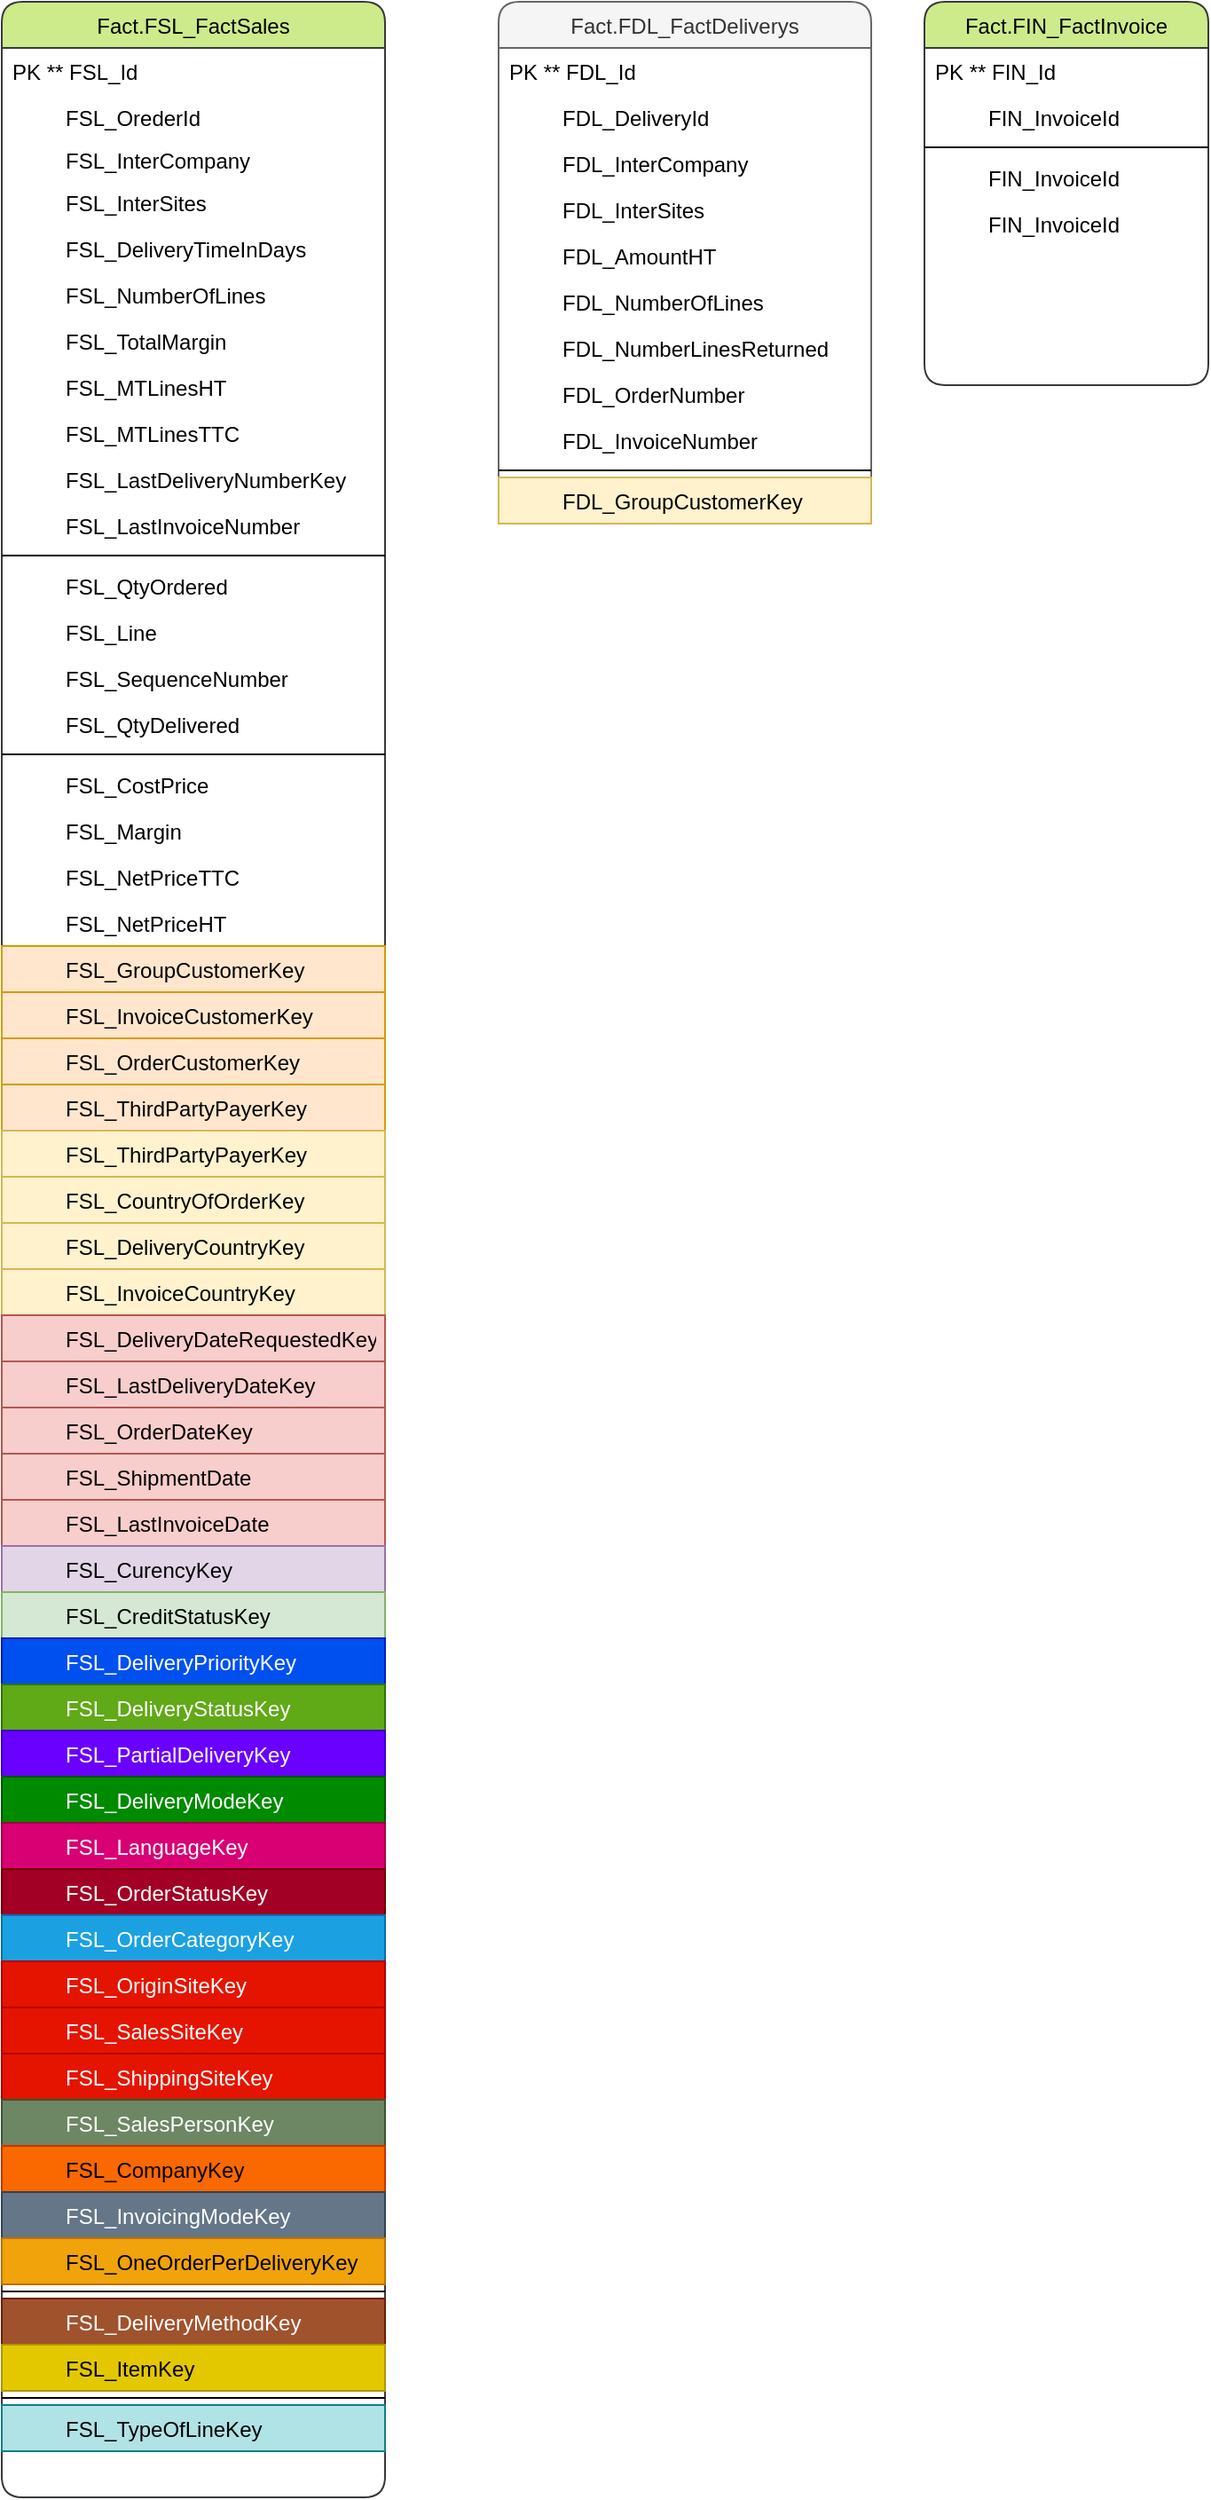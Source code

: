 <mxfile version="21.1.2" type="github">
  <diagram id="C5RBs43oDa-KdzZeNtuy" name="Page-1">
    <mxGraphModel dx="1100" dy="647" grid="1" gridSize="10" guides="0" tooltips="1" connect="1" arrows="1" fold="1" page="1" pageScale="1" pageWidth="827" pageHeight="1169" math="0" shadow="0">
      <root>
        <mxCell id="WIyWlLk6GJQsqaUBKTNV-0" />
        <mxCell id="WIyWlLk6GJQsqaUBKTNV-1" parent="WIyWlLk6GJQsqaUBKTNV-0" />
        <mxCell id="zkfFHV4jXpPFQw0GAbJ--17" value="Fact.FDL_FactDeliverys" style="swimlane;fontStyle=0;align=center;verticalAlign=top;childLayout=stackLayout;horizontal=1;startSize=26;horizontalStack=0;resizeParent=1;resizeLast=0;collapsible=1;marginBottom=0;rounded=1;shadow=0;strokeWidth=1;fillColor=#f5f5f5;strokeColor=#666666;fontColor=#333333;" parent="WIyWlLk6GJQsqaUBKTNV-1" vertex="1">
          <mxGeometry x="550" y="240" width="210" height="294" as="geometry">
            <mxRectangle x="550" y="140" width="160" height="26" as="alternateBounds" />
          </mxGeometry>
        </mxCell>
        <mxCell id="zkfFHV4jXpPFQw0GAbJ--18" value="PK ** FDL_Id" style="text;align=left;verticalAlign=top;spacingLeft=4;spacingRight=4;overflow=hidden;rotatable=0;points=[[0,0.5],[1,0.5]];portConstraint=eastwest;" parent="zkfFHV4jXpPFQw0GAbJ--17" vertex="1">
          <mxGeometry y="26" width="210" height="26" as="geometry" />
        </mxCell>
        <mxCell id="zkfFHV4jXpPFQw0GAbJ--19" value="         FDL_DeliveryId" style="text;align=left;verticalAlign=top;spacingLeft=4;spacingRight=4;overflow=hidden;rotatable=0;points=[[0,0.5],[1,0.5]];portConstraint=eastwest;rounded=0;shadow=0;html=0;" parent="zkfFHV4jXpPFQw0GAbJ--17" vertex="1">
          <mxGeometry y="52" width="210" height="26" as="geometry" />
        </mxCell>
        <mxCell id="yMNnYsmY4ad9jijK5Zf2-22" value="         FDL_InterCompany" style="text;align=left;verticalAlign=top;spacingLeft=4;spacingRight=4;overflow=hidden;rotatable=0;points=[[0,0.5],[1,0.5]];portConstraint=eastwest;rounded=0;shadow=0;html=0;" vertex="1" parent="zkfFHV4jXpPFQw0GAbJ--17">
          <mxGeometry y="78" width="210" height="26" as="geometry" />
        </mxCell>
        <mxCell id="yMNnYsmY4ad9jijK5Zf2-23" value="         FDL_InterSites" style="text;align=left;verticalAlign=top;spacingLeft=4;spacingRight=4;overflow=hidden;rotatable=0;points=[[0,0.5],[1,0.5]];portConstraint=eastwest;rounded=0;shadow=0;html=0;" vertex="1" parent="zkfFHV4jXpPFQw0GAbJ--17">
          <mxGeometry y="104" width="210" height="26" as="geometry" />
        </mxCell>
        <mxCell id="yMNnYsmY4ad9jijK5Zf2-98" value="         FDL_AmountHT" style="text;align=left;verticalAlign=top;spacingLeft=4;spacingRight=4;overflow=hidden;rotatable=0;points=[[0,0.5],[1,0.5]];portConstraint=eastwest;rounded=0;shadow=0;html=0;" vertex="1" parent="zkfFHV4jXpPFQw0GAbJ--17">
          <mxGeometry y="130" width="210" height="26" as="geometry" />
        </mxCell>
        <mxCell id="yMNnYsmY4ad9jijK5Zf2-99" value="         FDL_NumberOfLines" style="text;align=left;verticalAlign=top;spacingLeft=4;spacingRight=4;overflow=hidden;rotatable=0;points=[[0,0.5],[1,0.5]];portConstraint=eastwest;rounded=0;shadow=0;html=0;" vertex="1" parent="zkfFHV4jXpPFQw0GAbJ--17">
          <mxGeometry y="156" width="210" height="26" as="geometry" />
        </mxCell>
        <mxCell id="yMNnYsmY4ad9jijK5Zf2-100" value="         FDL_NumberLinesReturned " style="text;align=left;verticalAlign=top;spacingLeft=4;spacingRight=4;overflow=hidden;rotatable=0;points=[[0,0.5],[1,0.5]];portConstraint=eastwest;rounded=0;shadow=0;html=0;" vertex="1" parent="zkfFHV4jXpPFQw0GAbJ--17">
          <mxGeometry y="182" width="210" height="26" as="geometry" />
        </mxCell>
        <mxCell id="yMNnYsmY4ad9jijK5Zf2-101" value="         FDL_OrderNumber  " style="text;align=left;verticalAlign=top;spacingLeft=4;spacingRight=4;overflow=hidden;rotatable=0;points=[[0,0.5],[1,0.5]];portConstraint=eastwest;rounded=0;shadow=0;html=0;" vertex="1" parent="zkfFHV4jXpPFQw0GAbJ--17">
          <mxGeometry y="208" width="210" height="26" as="geometry" />
        </mxCell>
        <mxCell id="yMNnYsmY4ad9jijK5Zf2-102" value="         FDL_InvoiceNumber  " style="text;align=left;verticalAlign=top;spacingLeft=4;spacingRight=4;overflow=hidden;rotatable=0;points=[[0,0.5],[1,0.5]];portConstraint=eastwest;rounded=0;shadow=0;html=0;" vertex="1" parent="zkfFHV4jXpPFQw0GAbJ--17">
          <mxGeometry y="234" width="210" height="26" as="geometry" />
        </mxCell>
        <mxCell id="zkfFHV4jXpPFQw0GAbJ--23" value="" style="line;html=1;strokeWidth=1;align=left;verticalAlign=middle;spacingTop=-1;spacingLeft=3;spacingRight=3;rotatable=0;labelPosition=right;points=[];portConstraint=eastwest;" parent="zkfFHV4jXpPFQw0GAbJ--17" vertex="1">
          <mxGeometry y="260" width="210" height="8" as="geometry" />
        </mxCell>
        <mxCell id="yMNnYsmY4ad9jijK5Zf2-103" value="         FDL_GroupCustomerKey  " style="text;align=left;verticalAlign=top;spacingLeft=4;spacingRight=4;overflow=hidden;rotatable=0;points=[[0,0.5],[1,0.5]];portConstraint=eastwest;rounded=0;shadow=0;html=0;fillColor=#fff2cc;strokeColor=#d6b656;movable=0;resizable=0;deletable=0;editable=0;locked=1;connectable=0;" vertex="1" parent="zkfFHV4jXpPFQw0GAbJ--17">
          <mxGeometry y="268" width="210" height="26" as="geometry" />
        </mxCell>
        <mxCell id="yMNnYsmY4ad9jijK5Zf2-24" value="Fact.FIN_FactInvoice" style="swimlane;fontStyle=0;align=center;verticalAlign=top;childLayout=stackLayout;horizontal=1;startSize=26;horizontalStack=0;resizeParent=1;resizeLast=0;collapsible=1;marginBottom=0;rounded=1;shadow=0;strokeWidth=1;fillColor=#cdeb8b;strokeColor=#36393d;" vertex="1" parent="WIyWlLk6GJQsqaUBKTNV-1">
          <mxGeometry x="790" y="240" width="160" height="216" as="geometry">
            <mxRectangle x="550" y="140" width="160" height="26" as="alternateBounds" />
          </mxGeometry>
        </mxCell>
        <mxCell id="yMNnYsmY4ad9jijK5Zf2-25" value="PK ** FIN_Id" style="text;align=left;verticalAlign=top;spacingLeft=4;spacingRight=4;overflow=hidden;rotatable=0;points=[[0,0.5],[1,0.5]];portConstraint=eastwest;" vertex="1" parent="yMNnYsmY4ad9jijK5Zf2-24">
          <mxGeometry y="26" width="160" height="26" as="geometry" />
        </mxCell>
        <mxCell id="yMNnYsmY4ad9jijK5Zf2-26" value="         FIN_InvoiceId" style="text;align=left;verticalAlign=top;spacingLeft=4;spacingRight=4;overflow=hidden;rotatable=0;points=[[0,0.5],[1,0.5]];portConstraint=eastwest;rounded=0;shadow=0;html=0;" vertex="1" parent="yMNnYsmY4ad9jijK5Zf2-24">
          <mxGeometry y="52" width="160" height="26" as="geometry" />
        </mxCell>
        <mxCell id="yMNnYsmY4ad9jijK5Zf2-27" value="" style="line;html=1;strokeWidth=1;align=left;verticalAlign=middle;spacingTop=-1;spacingLeft=3;spacingRight=3;rotatable=0;labelPosition=right;points=[];portConstraint=eastwest;" vertex="1" parent="yMNnYsmY4ad9jijK5Zf2-24">
          <mxGeometry y="78" width="160" height="8" as="geometry" />
        </mxCell>
        <mxCell id="yMNnYsmY4ad9jijK5Zf2-30" value="         FIN_InvoiceId" style="text;align=left;verticalAlign=top;spacingLeft=4;spacingRight=4;overflow=hidden;rotatable=0;points=[[0,0.5],[1,0.5]];portConstraint=eastwest;rounded=0;shadow=0;html=0;" vertex="1" parent="yMNnYsmY4ad9jijK5Zf2-24">
          <mxGeometry y="86" width="160" height="26" as="geometry" />
        </mxCell>
        <mxCell id="yMNnYsmY4ad9jijK5Zf2-31" value="         FIN_InvoiceId" style="text;align=left;verticalAlign=top;spacingLeft=4;spacingRight=4;overflow=hidden;rotatable=0;points=[[0,0.5],[1,0.5]];portConstraint=eastwest;rounded=0;shadow=0;html=0;" vertex="1" parent="yMNnYsmY4ad9jijK5Zf2-24">
          <mxGeometry y="112" width="160" height="26" as="geometry" />
        </mxCell>
        <mxCell id="yMNnYsmY4ad9jijK5Zf2-32" value="Fact.FSL_FactSales" style="swimlane;fontStyle=0;align=center;verticalAlign=top;childLayout=stackLayout;horizontal=1;startSize=26;horizontalStack=0;resizeParent=1;resizeLast=0;collapsible=1;marginBottom=0;rounded=1;shadow=0;strokeWidth=1;fillStyle=auto;fillColor=#cdeb8b;strokeColor=#36393d;" vertex="1" parent="WIyWlLk6GJQsqaUBKTNV-1">
          <mxGeometry x="270" y="240" width="216" height="1406" as="geometry">
            <mxRectangle x="550" y="140" width="160" height="26" as="alternateBounds" />
          </mxGeometry>
        </mxCell>
        <mxCell id="yMNnYsmY4ad9jijK5Zf2-33" value="PK ** FSL_Id" style="text;align=left;verticalAlign=top;spacingLeft=4;spacingRight=4;overflow=hidden;rotatable=0;points=[[0,0.5],[1,0.5]];portConstraint=eastwest;" vertex="1" parent="yMNnYsmY4ad9jijK5Zf2-32">
          <mxGeometry y="26" width="216" height="26" as="geometry" />
        </mxCell>
        <mxCell id="yMNnYsmY4ad9jijK5Zf2-96" value="         FSL_OrederId" style="text;align=left;verticalAlign=top;spacingLeft=4;spacingRight=4;overflow=hidden;rotatable=0;points=[[0,0.5],[1,0.5]];portConstraint=eastwest;rounded=0;shadow=0;html=0;" vertex="1" parent="yMNnYsmY4ad9jijK5Zf2-32">
          <mxGeometry y="52" width="216" height="24" as="geometry" />
        </mxCell>
        <mxCell id="yMNnYsmY4ad9jijK5Zf2-38" value="         FSL_InterCompany" style="text;align=left;verticalAlign=top;spacingLeft=4;spacingRight=4;overflow=hidden;rotatable=0;points=[[0,0.5],[1,0.5]];portConstraint=eastwest;rounded=0;shadow=0;html=0;" vertex="1" parent="yMNnYsmY4ad9jijK5Zf2-32">
          <mxGeometry y="76" width="216" height="24" as="geometry" />
        </mxCell>
        <mxCell id="yMNnYsmY4ad9jijK5Zf2-39" value="         FSL_InterSites" style="text;align=left;verticalAlign=top;spacingLeft=4;spacingRight=4;overflow=hidden;rotatable=0;points=[[0,0.5],[1,0.5]];portConstraint=eastwest;rounded=0;shadow=0;html=0;" vertex="1" parent="yMNnYsmY4ad9jijK5Zf2-32">
          <mxGeometry y="100" width="216" height="26" as="geometry" />
        </mxCell>
        <mxCell id="yMNnYsmY4ad9jijK5Zf2-40" value="         FSL_DeliveryTimeInDays" style="text;align=left;verticalAlign=top;spacingLeft=4;spacingRight=4;overflow=hidden;rotatable=0;points=[[0,0.5],[1,0.5]];portConstraint=eastwest;rounded=0;shadow=0;html=0;" vertex="1" parent="yMNnYsmY4ad9jijK5Zf2-32">
          <mxGeometry y="126" width="216" height="26" as="geometry" />
        </mxCell>
        <mxCell id="yMNnYsmY4ad9jijK5Zf2-42" value="         FSL_NumberOfLines" style="text;align=left;verticalAlign=top;spacingLeft=4;spacingRight=4;overflow=hidden;rotatable=0;points=[[0,0.5],[1,0.5]];portConstraint=eastwest;rounded=0;shadow=0;html=0;" vertex="1" parent="yMNnYsmY4ad9jijK5Zf2-32">
          <mxGeometry y="152" width="216" height="26" as="geometry" />
        </mxCell>
        <mxCell id="yMNnYsmY4ad9jijK5Zf2-43" value="         FSL_TotalMargin" style="text;align=left;verticalAlign=top;spacingLeft=4;spacingRight=4;overflow=hidden;rotatable=0;points=[[0,0.5],[1,0.5]];portConstraint=eastwest;rounded=0;shadow=0;html=0;" vertex="1" parent="yMNnYsmY4ad9jijK5Zf2-32">
          <mxGeometry y="178" width="216" height="26" as="geometry" />
        </mxCell>
        <mxCell id="yMNnYsmY4ad9jijK5Zf2-44" value="         FSL_MTLinesHT" style="text;align=left;verticalAlign=top;spacingLeft=4;spacingRight=4;overflow=hidden;rotatable=0;points=[[0,0.5],[1,0.5]];portConstraint=eastwest;rounded=0;shadow=0;html=0;" vertex="1" parent="yMNnYsmY4ad9jijK5Zf2-32">
          <mxGeometry y="204" width="216" height="26" as="geometry" />
        </mxCell>
        <mxCell id="yMNnYsmY4ad9jijK5Zf2-45" value="         FSL_MTLinesTTC" style="text;align=left;verticalAlign=top;spacingLeft=4;spacingRight=4;overflow=hidden;rotatable=0;points=[[0,0.5],[1,0.5]];portConstraint=eastwest;rounded=0;shadow=0;html=0;" vertex="1" parent="yMNnYsmY4ad9jijK5Zf2-32">
          <mxGeometry y="230" width="216" height="26" as="geometry" />
        </mxCell>
        <mxCell id="yMNnYsmY4ad9jijK5Zf2-66" value="         FSL_LastDeliveryNumberKey" style="text;align=left;verticalAlign=top;spacingLeft=4;spacingRight=4;overflow=hidden;rotatable=0;points=[[0,0.5],[1,0.5]];portConstraint=eastwest;rounded=0;shadow=0;html=0;" vertex="1" parent="yMNnYsmY4ad9jijK5Zf2-32">
          <mxGeometry y="256" width="216" height="26" as="geometry" />
        </mxCell>
        <mxCell id="yMNnYsmY4ad9jijK5Zf2-78" value="         FSL_LastInvoiceNumber" style="text;align=left;verticalAlign=top;spacingLeft=4;spacingRight=4;overflow=hidden;rotatable=0;points=[[0,0.5],[1,0.5]];portConstraint=eastwest;rounded=0;shadow=0;html=0;" vertex="1" parent="yMNnYsmY4ad9jijK5Zf2-32">
          <mxGeometry y="282" width="216" height="26" as="geometry" />
        </mxCell>
        <mxCell id="yMNnYsmY4ad9jijK5Zf2-35" value="" style="line;html=1;strokeWidth=1;align=left;verticalAlign=middle;spacingTop=-1;spacingLeft=3;spacingRight=3;rotatable=0;labelPosition=right;points=[];portConstraint=eastwest;" vertex="1" parent="yMNnYsmY4ad9jijK5Zf2-32">
          <mxGeometry y="308" width="216" height="8" as="geometry" />
        </mxCell>
        <mxCell id="yMNnYsmY4ad9jijK5Zf2-80" value="         FSL_QtyOrdered " style="text;align=left;verticalAlign=top;spacingLeft=4;spacingRight=4;overflow=hidden;rotatable=0;points=[[0,0.5],[1,0.5]];portConstraint=eastwest;rounded=0;shadow=0;html=0;" vertex="1" parent="yMNnYsmY4ad9jijK5Zf2-32">
          <mxGeometry y="316" width="216" height="26" as="geometry" />
        </mxCell>
        <mxCell id="yMNnYsmY4ad9jijK5Zf2-84" value="         FSL_Line " style="text;align=left;verticalAlign=top;spacingLeft=4;spacingRight=4;overflow=hidden;rotatable=0;points=[[0,0.5],[1,0.5]];portConstraint=eastwest;rounded=0;shadow=0;html=0;" vertex="1" parent="yMNnYsmY4ad9jijK5Zf2-32">
          <mxGeometry y="342" width="216" height="26" as="geometry" />
        </mxCell>
        <mxCell id="yMNnYsmY4ad9jijK5Zf2-85" value="         FSL_SequenceNumber " style="text;align=left;verticalAlign=top;spacingLeft=4;spacingRight=4;overflow=hidden;rotatable=0;points=[[0,0.5],[1,0.5]];portConstraint=eastwest;rounded=0;shadow=0;html=0;" vertex="1" parent="yMNnYsmY4ad9jijK5Zf2-32">
          <mxGeometry y="368" width="216" height="26" as="geometry" />
        </mxCell>
        <mxCell id="yMNnYsmY4ad9jijK5Zf2-86" value="         FSL_QtyDelivered " style="text;align=left;verticalAlign=top;spacingLeft=4;spacingRight=4;overflow=hidden;rotatable=0;points=[[0,0.5],[1,0.5]];portConstraint=eastwest;rounded=0;shadow=0;html=0;" vertex="1" parent="yMNnYsmY4ad9jijK5Zf2-32">
          <mxGeometry y="394" width="216" height="26" as="geometry" />
        </mxCell>
        <mxCell id="yMNnYsmY4ad9jijK5Zf2-89" value="" style="line;html=1;strokeWidth=1;align=left;verticalAlign=middle;spacingTop=-1;spacingLeft=3;spacingRight=3;rotatable=0;labelPosition=right;points=[];portConstraint=eastwest;" vertex="1" parent="yMNnYsmY4ad9jijK5Zf2-32">
          <mxGeometry y="420" width="216" height="8" as="geometry" />
        </mxCell>
        <mxCell id="yMNnYsmY4ad9jijK5Zf2-90" value="         FSL_CostPrice " style="text;align=left;verticalAlign=top;spacingLeft=4;spacingRight=4;overflow=hidden;rotatable=0;points=[[0,0.5],[1,0.5]];portConstraint=eastwest;rounded=0;shadow=0;html=0;" vertex="1" parent="yMNnYsmY4ad9jijK5Zf2-32">
          <mxGeometry y="428" width="216" height="26" as="geometry" />
        </mxCell>
        <mxCell id="yMNnYsmY4ad9jijK5Zf2-91" value="         FSL_Margin" style="text;align=left;verticalAlign=top;spacingLeft=4;spacingRight=4;overflow=hidden;rotatable=0;points=[[0,0.5],[1,0.5]];portConstraint=eastwest;rounded=0;shadow=0;html=0;" vertex="1" parent="yMNnYsmY4ad9jijK5Zf2-32">
          <mxGeometry y="454" width="216" height="26" as="geometry" />
        </mxCell>
        <mxCell id="yMNnYsmY4ad9jijK5Zf2-92" value="         FSL_NetPriceTTC " style="text;align=left;verticalAlign=top;spacingLeft=4;spacingRight=4;overflow=hidden;rotatable=0;points=[[0,0.5],[1,0.5]];portConstraint=eastwest;rounded=0;shadow=0;html=0;" vertex="1" parent="yMNnYsmY4ad9jijK5Zf2-32">
          <mxGeometry y="480" width="216" height="26" as="geometry" />
        </mxCell>
        <mxCell id="yMNnYsmY4ad9jijK5Zf2-93" value="         FSL_NetPriceHT " style="text;align=left;verticalAlign=top;spacingLeft=4;spacingRight=4;overflow=hidden;rotatable=0;points=[[0,0.5],[1,0.5]];portConstraint=eastwest;rounded=0;shadow=0;html=0;" vertex="1" parent="yMNnYsmY4ad9jijK5Zf2-32">
          <mxGeometry y="506" width="216" height="26" as="geometry" />
        </mxCell>
        <mxCell id="yMNnYsmY4ad9jijK5Zf2-46" value="         FSL_GroupCustomerKey" style="text;align=left;verticalAlign=top;spacingLeft=4;spacingRight=4;overflow=hidden;rotatable=0;points=[[0,0.5],[1,0.5]];portConstraint=eastwest;rounded=0;shadow=0;html=0;fillColor=#ffe6cc;strokeColor=#d79b00;" vertex="1" parent="yMNnYsmY4ad9jijK5Zf2-32">
          <mxGeometry y="532" width="216" height="26" as="geometry" />
        </mxCell>
        <mxCell id="yMNnYsmY4ad9jijK5Zf2-47" value="         FSL_InvoiceCustomerKey" style="text;align=left;verticalAlign=top;spacingLeft=4;spacingRight=4;overflow=hidden;rotatable=0;points=[[0,0.5],[1,0.5]];portConstraint=eastwest;rounded=0;shadow=0;html=0;fillColor=#ffe6cc;strokeColor=#d79b00;" vertex="1" parent="yMNnYsmY4ad9jijK5Zf2-32">
          <mxGeometry y="558" width="216" height="26" as="geometry" />
        </mxCell>
        <mxCell id="yMNnYsmY4ad9jijK5Zf2-48" value="         FSL_OrderCustomerKey" style="text;align=left;verticalAlign=top;spacingLeft=4;spacingRight=4;overflow=hidden;rotatable=0;points=[[0,0.5],[1,0.5]];portConstraint=eastwest;rounded=0;shadow=0;html=0;fillColor=#ffe6cc;strokeColor=#d79b00;" vertex="1" parent="yMNnYsmY4ad9jijK5Zf2-32">
          <mxGeometry y="584" width="216" height="26" as="geometry" />
        </mxCell>
        <mxCell id="yMNnYsmY4ad9jijK5Zf2-49" value="         FSL_ThirdPartyPayerKey" style="text;align=left;verticalAlign=top;spacingLeft=4;spacingRight=4;overflow=hidden;rotatable=0;points=[[0,0.5],[1,0.5]];portConstraint=eastwest;rounded=0;shadow=0;html=0;fillColor=#ffe6cc;strokeColor=#d79b00;" vertex="1" parent="yMNnYsmY4ad9jijK5Zf2-32">
          <mxGeometry y="610" width="216" height="26" as="geometry" />
        </mxCell>
        <mxCell id="yMNnYsmY4ad9jijK5Zf2-50" value="         FSL_ThirdPartyPayerKey" style="text;align=left;verticalAlign=top;spacingLeft=4;spacingRight=4;overflow=hidden;rotatable=0;points=[[0,0.5],[1,0.5]];portConstraint=eastwest;rounded=0;shadow=0;html=0;fillColor=#fff2cc;strokeColor=#d6b656;" vertex="1" parent="yMNnYsmY4ad9jijK5Zf2-32">
          <mxGeometry y="636" width="216" height="26" as="geometry" />
        </mxCell>
        <mxCell id="yMNnYsmY4ad9jijK5Zf2-51" value="         FSL_CountryOfOrderKey" style="text;align=left;verticalAlign=top;spacingLeft=4;spacingRight=4;overflow=hidden;rotatable=0;points=[[0,0.5],[1,0.5]];portConstraint=eastwest;rounded=0;shadow=0;html=0;fillColor=#fff2cc;strokeColor=#d6b656;" vertex="1" parent="yMNnYsmY4ad9jijK5Zf2-32">
          <mxGeometry y="662" width="216" height="26" as="geometry" />
        </mxCell>
        <mxCell id="yMNnYsmY4ad9jijK5Zf2-54" value="         FSL_DeliveryCountryKey" style="text;align=left;verticalAlign=top;spacingLeft=4;spacingRight=4;overflow=hidden;rotatable=0;points=[[0,0.5],[1,0.5]];portConstraint=eastwest;rounded=0;shadow=0;html=0;fillColor=#fff2cc;strokeColor=#d6b656;" vertex="1" parent="yMNnYsmY4ad9jijK5Zf2-32">
          <mxGeometry y="688" width="216" height="26" as="geometry" />
        </mxCell>
        <mxCell id="yMNnYsmY4ad9jijK5Zf2-55" value="         FSL_InvoiceCountryKey" style="text;align=left;verticalAlign=top;spacingLeft=4;spacingRight=4;overflow=hidden;rotatable=0;points=[[0,0.5],[1,0.5]];portConstraint=eastwest;rounded=0;shadow=0;html=0;fillColor=#fff2cc;strokeColor=#d6b656;" vertex="1" parent="yMNnYsmY4ad9jijK5Zf2-32">
          <mxGeometry y="714" width="216" height="26" as="geometry" />
        </mxCell>
        <mxCell id="yMNnYsmY4ad9jijK5Zf2-56" value="         FSL_DeliveryDateRequestedKey" style="text;align=left;verticalAlign=top;spacingLeft=4;spacingRight=4;overflow=hidden;rotatable=0;points=[[0,0.5],[1,0.5]];portConstraint=eastwest;rounded=0;shadow=0;html=0;fillColor=#f8cecc;strokeColor=#b85450;" vertex="1" parent="yMNnYsmY4ad9jijK5Zf2-32">
          <mxGeometry y="740" width="216" height="26" as="geometry" />
        </mxCell>
        <mxCell id="yMNnYsmY4ad9jijK5Zf2-57" value="         FSL_LastDeliveryDateKey" style="text;align=left;verticalAlign=top;spacingLeft=4;spacingRight=4;overflow=hidden;rotatable=0;points=[[0,0.5],[1,0.5]];portConstraint=eastwest;rounded=0;shadow=0;html=0;fillColor=#f8cecc;strokeColor=#b85450;" vertex="1" parent="yMNnYsmY4ad9jijK5Zf2-32">
          <mxGeometry y="766" width="216" height="26" as="geometry" />
        </mxCell>
        <mxCell id="yMNnYsmY4ad9jijK5Zf2-58" value="         FSL_OrderDateKey" style="text;align=left;verticalAlign=top;spacingLeft=4;spacingRight=4;overflow=hidden;rotatable=0;points=[[0,0.5],[1,0.5]];portConstraint=eastwest;rounded=0;shadow=0;html=0;fillColor=#f8cecc;strokeColor=#b85450;" vertex="1" parent="yMNnYsmY4ad9jijK5Zf2-32">
          <mxGeometry y="792" width="216" height="26" as="geometry" />
        </mxCell>
        <mxCell id="yMNnYsmY4ad9jijK5Zf2-59" value="         FSL_ShipmentDate" style="text;align=left;verticalAlign=top;spacingLeft=4;spacingRight=4;overflow=hidden;rotatable=0;points=[[0,0.5],[1,0.5]];portConstraint=eastwest;rounded=0;shadow=0;html=0;fillColor=#f8cecc;strokeColor=#b85450;" vertex="1" parent="yMNnYsmY4ad9jijK5Zf2-32">
          <mxGeometry y="818" width="216" height="26" as="geometry" />
        </mxCell>
        <mxCell id="yMNnYsmY4ad9jijK5Zf2-60" value="         FSL_LastInvoiceDate" style="text;align=left;verticalAlign=top;spacingLeft=4;spacingRight=4;overflow=hidden;rotatable=0;points=[[0,0.5],[1,0.5]];portConstraint=eastwest;rounded=0;shadow=0;html=0;fillColor=#f8cecc;strokeColor=#b85450;" vertex="1" parent="yMNnYsmY4ad9jijK5Zf2-32">
          <mxGeometry y="844" width="216" height="26" as="geometry" />
        </mxCell>
        <mxCell id="yMNnYsmY4ad9jijK5Zf2-61" value="         FSL_CurencyKey" style="text;align=left;verticalAlign=top;spacingLeft=4;spacingRight=4;overflow=hidden;rotatable=0;points=[[0,0.5],[1,0.5]];portConstraint=eastwest;rounded=0;shadow=0;html=0;fillColor=#e1d5e7;strokeColor=#9673a6;" vertex="1" parent="yMNnYsmY4ad9jijK5Zf2-32">
          <mxGeometry y="870" width="216" height="26" as="geometry" />
        </mxCell>
        <mxCell id="yMNnYsmY4ad9jijK5Zf2-62" value="         FSL_CreditStatusKey" style="text;align=left;verticalAlign=top;spacingLeft=4;spacingRight=4;overflow=hidden;rotatable=0;points=[[0,0.5],[1,0.5]];portConstraint=eastwest;rounded=0;shadow=0;html=0;fillColor=#d5e8d4;strokeColor=#82b366;" vertex="1" parent="yMNnYsmY4ad9jijK5Zf2-32">
          <mxGeometry y="896" width="216" height="26" as="geometry" />
        </mxCell>
        <mxCell id="yMNnYsmY4ad9jijK5Zf2-63" value="         FSL_DeliveryPriorityKey" style="text;align=left;verticalAlign=top;spacingLeft=4;spacingRight=4;overflow=hidden;rotatable=0;points=[[0,0.5],[1,0.5]];portConstraint=eastwest;rounded=0;shadow=0;html=0;fillColor=#0050ef;strokeColor=#001DBC;fontColor=#ffffff;" vertex="1" parent="yMNnYsmY4ad9jijK5Zf2-32">
          <mxGeometry y="922" width="216" height="26" as="geometry" />
        </mxCell>
        <mxCell id="yMNnYsmY4ad9jijK5Zf2-64" value="         FSL_DeliveryStatusKey" style="text;align=left;verticalAlign=top;spacingLeft=4;spacingRight=4;overflow=hidden;rotatable=0;points=[[0,0.5],[1,0.5]];portConstraint=eastwest;rounded=0;shadow=0;html=0;fillColor=#60a917;strokeColor=#2D7600;fontColor=#ffffff;" vertex="1" parent="yMNnYsmY4ad9jijK5Zf2-32">
          <mxGeometry y="948" width="216" height="26" as="geometry" />
        </mxCell>
        <mxCell id="yMNnYsmY4ad9jijK5Zf2-65" value="         FSL_PartialDeliveryKey" style="text;align=left;verticalAlign=top;spacingLeft=4;spacingRight=4;overflow=hidden;rotatable=0;points=[[0,0.5],[1,0.5]];portConstraint=eastwest;rounded=0;shadow=0;html=0;fillColor=#6a00ff;strokeColor=#3700CC;fontColor=#ffffff;" vertex="1" parent="yMNnYsmY4ad9jijK5Zf2-32">
          <mxGeometry y="974" width="216" height="26" as="geometry" />
        </mxCell>
        <mxCell id="yMNnYsmY4ad9jijK5Zf2-67" value="         FSL_DeliveryModeKey" style="text;align=left;verticalAlign=top;spacingLeft=4;spacingRight=4;overflow=hidden;rotatable=0;points=[[0,0.5],[1,0.5]];portConstraint=eastwest;rounded=0;shadow=0;html=0;fillColor=#008a00;strokeColor=#005700;fontColor=#ffffff;" vertex="1" parent="yMNnYsmY4ad9jijK5Zf2-32">
          <mxGeometry y="1000" width="216" height="26" as="geometry" />
        </mxCell>
        <mxCell id="yMNnYsmY4ad9jijK5Zf2-69" value="         FSL_LanguageKey" style="text;align=left;verticalAlign=top;spacingLeft=4;spacingRight=4;overflow=hidden;rotatable=0;points=[[0,0.5],[1,0.5]];portConstraint=eastwest;rounded=0;shadow=0;html=0;fillColor=#d80073;strokeColor=#A50040;fontColor=#ffffff;" vertex="1" parent="yMNnYsmY4ad9jijK5Zf2-32">
          <mxGeometry y="1026" width="216" height="26" as="geometry" />
        </mxCell>
        <mxCell id="yMNnYsmY4ad9jijK5Zf2-70" value="         FSL_OrderStatusKey" style="text;align=left;verticalAlign=top;spacingLeft=4;spacingRight=4;overflow=hidden;rotatable=0;points=[[0,0.5],[1,0.5]];portConstraint=eastwest;rounded=0;shadow=0;html=0;fillColor=#a20025;strokeColor=#6F0000;fontColor=#ffffff;" vertex="1" parent="yMNnYsmY4ad9jijK5Zf2-32">
          <mxGeometry y="1052" width="216" height="26" as="geometry" />
        </mxCell>
        <mxCell id="yMNnYsmY4ad9jijK5Zf2-71" value="         FSL_OrderCategoryKey" style="text;align=left;verticalAlign=top;spacingLeft=4;spacingRight=4;overflow=hidden;rotatable=0;points=[[0,0.5],[1,0.5]];portConstraint=eastwest;rounded=0;shadow=0;html=0;fillColor=#1ba1e2;strokeColor=#006EAF;fontColor=#ffffff;" vertex="1" parent="yMNnYsmY4ad9jijK5Zf2-32">
          <mxGeometry y="1078" width="216" height="26" as="geometry" />
        </mxCell>
        <mxCell id="yMNnYsmY4ad9jijK5Zf2-72" value="         FSL_OriginSiteKey" style="text;align=left;verticalAlign=top;spacingLeft=4;spacingRight=4;overflow=hidden;rotatable=0;points=[[0,0.5],[1,0.5]];portConstraint=eastwest;rounded=0;shadow=0;html=0;fillColor=#e51400;strokeColor=#B20000;fontColor=#ffffff;" vertex="1" parent="yMNnYsmY4ad9jijK5Zf2-32">
          <mxGeometry y="1104" width="216" height="26" as="geometry" />
        </mxCell>
        <mxCell id="yMNnYsmY4ad9jijK5Zf2-73" value="         FSL_SalesSiteKey" style="text;align=left;verticalAlign=top;spacingLeft=4;spacingRight=4;overflow=hidden;rotatable=0;points=[[0,0.5],[1,0.5]];portConstraint=eastwest;rounded=0;shadow=0;html=0;fillColor=#e51400;strokeColor=#B20000;fontColor=#ffffff;" vertex="1" parent="yMNnYsmY4ad9jijK5Zf2-32">
          <mxGeometry y="1130" width="216" height="26" as="geometry" />
        </mxCell>
        <mxCell id="yMNnYsmY4ad9jijK5Zf2-74" value="         FSL_ShippingSiteKey" style="text;align=left;verticalAlign=top;spacingLeft=4;spacingRight=4;overflow=hidden;rotatable=0;points=[[0,0.5],[1,0.5]];portConstraint=eastwest;rounded=0;shadow=0;html=0;fillColor=#e51400;strokeColor=#B20000;fontColor=#ffffff;" vertex="1" parent="yMNnYsmY4ad9jijK5Zf2-32">
          <mxGeometry y="1156" width="216" height="26" as="geometry" />
        </mxCell>
        <mxCell id="yMNnYsmY4ad9jijK5Zf2-75" value="         FSL_SalesPersonKey" style="text;align=left;verticalAlign=top;spacingLeft=4;spacingRight=4;overflow=hidden;rotatable=0;points=[[0,0.5],[1,0.5]];portConstraint=eastwest;rounded=0;shadow=0;html=0;fillColor=#6d8764;strokeColor=#3A5431;fontColor=#ffffff;" vertex="1" parent="yMNnYsmY4ad9jijK5Zf2-32">
          <mxGeometry y="1182" width="216" height="26" as="geometry" />
        </mxCell>
        <mxCell id="yMNnYsmY4ad9jijK5Zf2-76" value="         FSL_CompanyKey" style="text;align=left;verticalAlign=top;spacingLeft=4;spacingRight=4;overflow=hidden;rotatable=0;points=[[0,0.5],[1,0.5]];portConstraint=eastwest;rounded=0;shadow=0;html=0;fillColor=#fa6800;strokeColor=#C73500;fontColor=#000000;" vertex="1" parent="yMNnYsmY4ad9jijK5Zf2-32">
          <mxGeometry y="1208" width="216" height="26" as="geometry" />
        </mxCell>
        <mxCell id="yMNnYsmY4ad9jijK5Zf2-77" value="         FSL_InvoicingModeKey" style="text;align=left;verticalAlign=top;spacingLeft=4;spacingRight=4;overflow=hidden;rotatable=0;points=[[0,0.5],[1,0.5]];portConstraint=eastwest;rounded=0;shadow=0;html=0;fillColor=#647687;strokeColor=#314354;fontColor=#ffffff;" vertex="1" parent="yMNnYsmY4ad9jijK5Zf2-32">
          <mxGeometry y="1234" width="216" height="26" as="geometry" />
        </mxCell>
        <mxCell id="yMNnYsmY4ad9jijK5Zf2-79" value="         FSL_OneOrderPerDeliveryKey" style="text;align=left;verticalAlign=top;spacingLeft=4;spacingRight=4;overflow=hidden;rotatable=0;points=[[0,0.5],[1,0.5]];portConstraint=eastwest;rounded=0;shadow=0;html=0;fillColor=#f0a30a;strokeColor=#BD7000;fontColor=#000000;" vertex="1" parent="yMNnYsmY4ad9jijK5Zf2-32">
          <mxGeometry y="1260" width="216" height="26" as="geometry" />
        </mxCell>
        <mxCell id="yMNnYsmY4ad9jijK5Zf2-68" value="" style="line;html=1;strokeWidth=1;align=left;verticalAlign=middle;spacingTop=-1;spacingLeft=3;spacingRight=3;rotatable=0;labelPosition=right;points=[];portConstraint=eastwest;" vertex="1" parent="yMNnYsmY4ad9jijK5Zf2-32">
          <mxGeometry y="1286" width="216" height="8" as="geometry" />
        </mxCell>
        <mxCell id="yMNnYsmY4ad9jijK5Zf2-81" value="         FSL_DeliveryMethodKey " style="text;align=left;verticalAlign=top;spacingLeft=4;spacingRight=4;overflow=hidden;rotatable=0;points=[[0,0.5],[1,0.5]];portConstraint=eastwest;rounded=0;shadow=0;html=0;fillColor=#a0522d;fontColor=#ffffff;strokeColor=#6D1F00;" vertex="1" parent="yMNnYsmY4ad9jijK5Zf2-32">
          <mxGeometry y="1294" width="216" height="26" as="geometry" />
        </mxCell>
        <mxCell id="yMNnYsmY4ad9jijK5Zf2-88" value="         FSL_ItemKey " style="text;align=left;verticalAlign=top;spacingLeft=4;spacingRight=4;overflow=hidden;rotatable=0;points=[[0,0.5],[1,0.5]];portConstraint=eastwest;rounded=0;shadow=0;html=0;fillColor=#e3c800;fontColor=#000000;strokeColor=#B09500;" vertex="1" parent="yMNnYsmY4ad9jijK5Zf2-32">
          <mxGeometry y="1320" width="216" height="26" as="geometry" />
        </mxCell>
        <mxCell id="yMNnYsmY4ad9jijK5Zf2-87" value="" style="line;html=1;strokeWidth=1;align=left;verticalAlign=middle;spacingTop=-1;spacingLeft=3;spacingRight=3;rotatable=0;labelPosition=right;points=[];portConstraint=eastwest;" vertex="1" parent="yMNnYsmY4ad9jijK5Zf2-32">
          <mxGeometry y="1346" width="216" height="8" as="geometry" />
        </mxCell>
        <mxCell id="yMNnYsmY4ad9jijK5Zf2-94" value="         FSL_TypeOfLineKey " style="text;align=left;verticalAlign=top;spacingLeft=4;spacingRight=4;overflow=hidden;rotatable=0;points=[[0,0.5],[1,0.5]];portConstraint=eastwest;rounded=0;shadow=0;html=0;fillColor=#b0e3e6;strokeColor=#0e8088;" vertex="1" parent="yMNnYsmY4ad9jijK5Zf2-32">
          <mxGeometry y="1354" width="216" height="26" as="geometry" />
        </mxCell>
      </root>
    </mxGraphModel>
  </diagram>
</mxfile>
